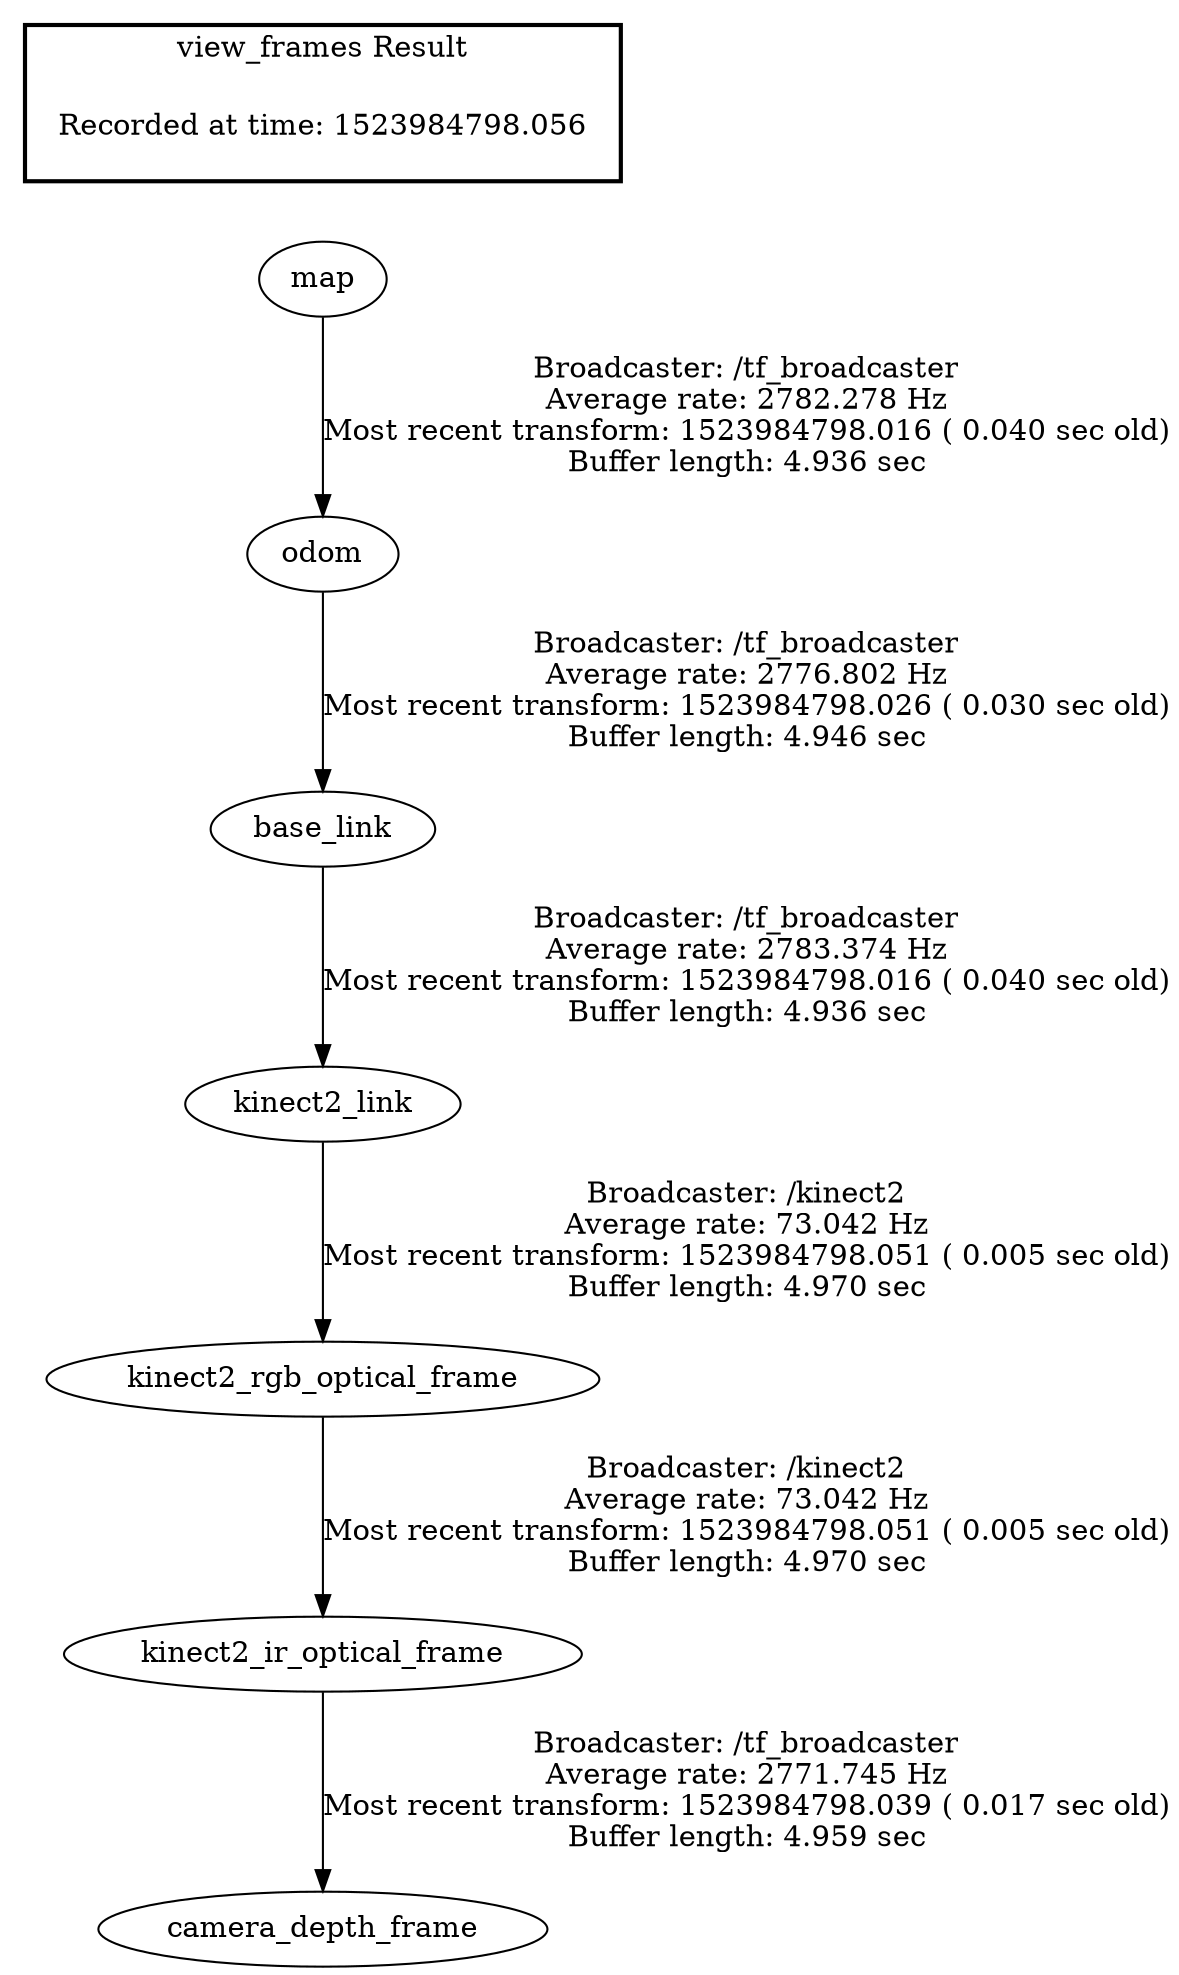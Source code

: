 digraph G {
"map" -> "odom"[label="Broadcaster: /tf_broadcaster\nAverage rate: 2782.278 Hz\nMost recent transform: 1523984798.016 ( 0.040 sec old)\nBuffer length: 4.936 sec\n"];
"odom" -> "base_link"[label="Broadcaster: /tf_broadcaster\nAverage rate: 2776.802 Hz\nMost recent transform: 1523984798.026 ( 0.030 sec old)\nBuffer length: 4.946 sec\n"];
"base_link" -> "kinect2_link"[label="Broadcaster: /tf_broadcaster\nAverage rate: 2783.374 Hz\nMost recent transform: 1523984798.016 ( 0.040 sec old)\nBuffer length: 4.936 sec\n"];
"kinect2_ir_optical_frame" -> "camera_depth_frame"[label="Broadcaster: /tf_broadcaster\nAverage rate: 2771.745 Hz\nMost recent transform: 1523984798.039 ( 0.017 sec old)\nBuffer length: 4.959 sec\n"];
"kinect2_rgb_optical_frame" -> "kinect2_ir_optical_frame"[label="Broadcaster: /kinect2\nAverage rate: 73.042 Hz\nMost recent transform: 1523984798.051 ( 0.005 sec old)\nBuffer length: 4.970 sec\n"];
"kinect2_link" -> "kinect2_rgb_optical_frame"[label="Broadcaster: /kinect2\nAverage rate: 73.042 Hz\nMost recent transform: 1523984798.051 ( 0.005 sec old)\nBuffer length: 4.970 sec\n"];
edge [style=invis];
 subgraph cluster_legend { style=bold; color=black; label ="view_frames Result";
"Recorded at time: 1523984798.056"[ shape=plaintext ] ;
 }->"map";
}